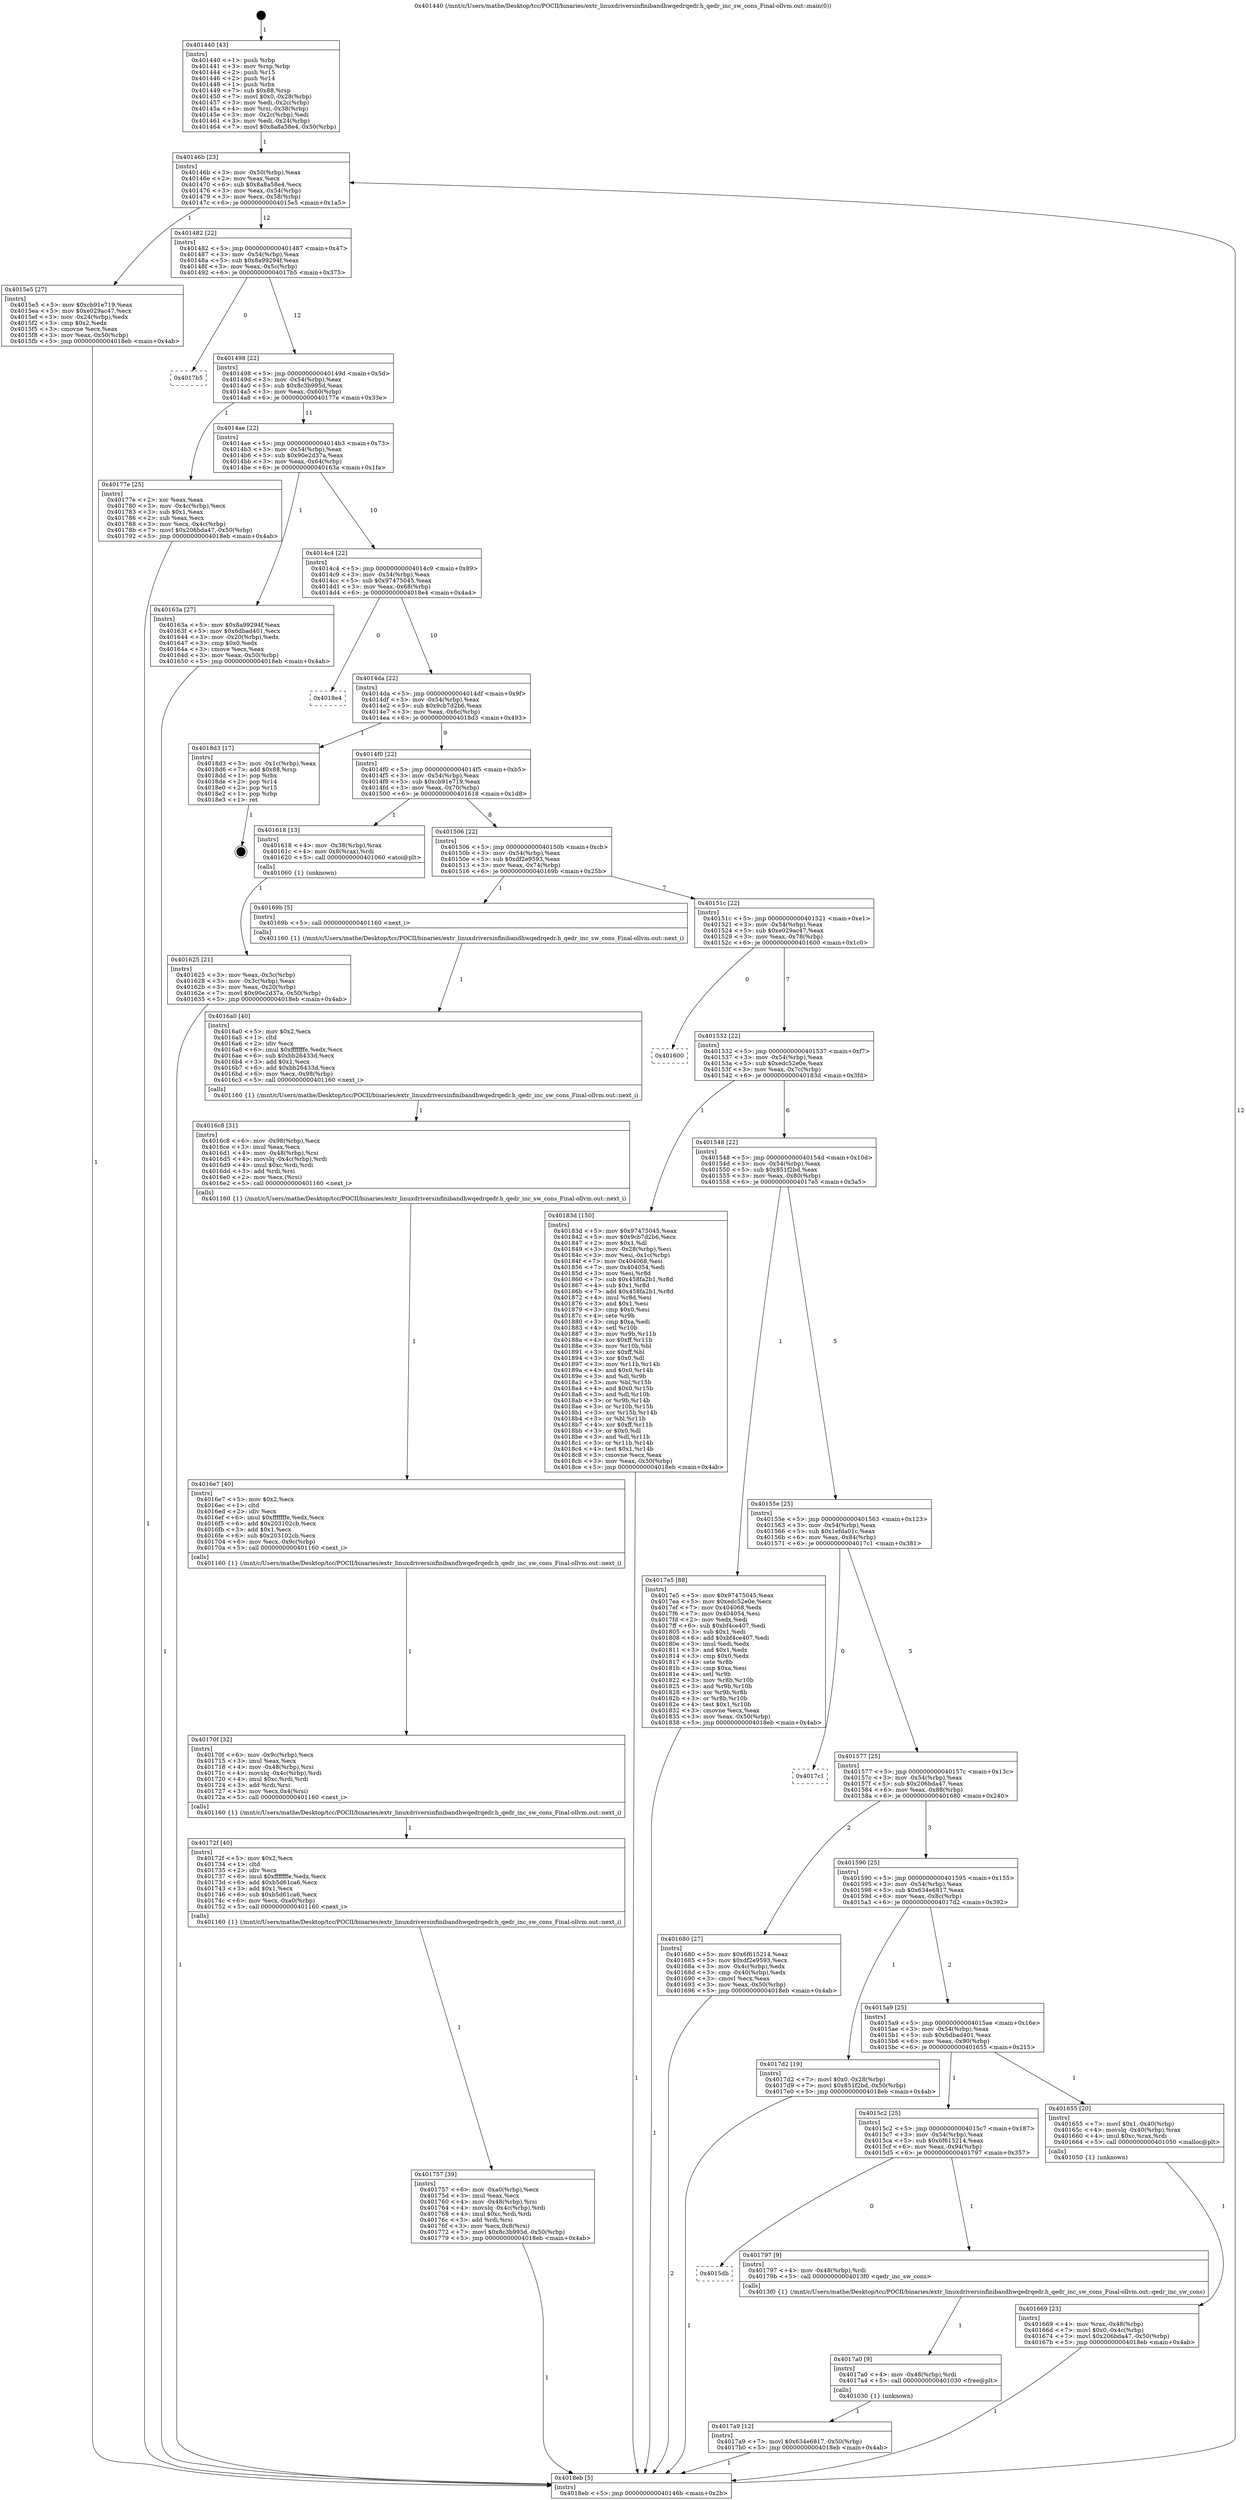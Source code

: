digraph "0x401440" {
  label = "0x401440 (/mnt/c/Users/mathe/Desktop/tcc/POCII/binaries/extr_linuxdriversinfinibandhwqedrqedr.h_qedr_inc_sw_cons_Final-ollvm.out::main(0))"
  labelloc = "t"
  node[shape=record]

  Entry [label="",width=0.3,height=0.3,shape=circle,fillcolor=black,style=filled]
  "0x40146b" [label="{
     0x40146b [23]\l
     | [instrs]\l
     &nbsp;&nbsp;0x40146b \<+3\>: mov -0x50(%rbp),%eax\l
     &nbsp;&nbsp;0x40146e \<+2\>: mov %eax,%ecx\l
     &nbsp;&nbsp;0x401470 \<+6\>: sub $0x8a8a58e4,%ecx\l
     &nbsp;&nbsp;0x401476 \<+3\>: mov %eax,-0x54(%rbp)\l
     &nbsp;&nbsp;0x401479 \<+3\>: mov %ecx,-0x58(%rbp)\l
     &nbsp;&nbsp;0x40147c \<+6\>: je 00000000004015e5 \<main+0x1a5\>\l
  }"]
  "0x4015e5" [label="{
     0x4015e5 [27]\l
     | [instrs]\l
     &nbsp;&nbsp;0x4015e5 \<+5\>: mov $0xcb91e719,%eax\l
     &nbsp;&nbsp;0x4015ea \<+5\>: mov $0xe029ac47,%ecx\l
     &nbsp;&nbsp;0x4015ef \<+3\>: mov -0x24(%rbp),%edx\l
     &nbsp;&nbsp;0x4015f2 \<+3\>: cmp $0x2,%edx\l
     &nbsp;&nbsp;0x4015f5 \<+3\>: cmovne %ecx,%eax\l
     &nbsp;&nbsp;0x4015f8 \<+3\>: mov %eax,-0x50(%rbp)\l
     &nbsp;&nbsp;0x4015fb \<+5\>: jmp 00000000004018eb \<main+0x4ab\>\l
  }"]
  "0x401482" [label="{
     0x401482 [22]\l
     | [instrs]\l
     &nbsp;&nbsp;0x401482 \<+5\>: jmp 0000000000401487 \<main+0x47\>\l
     &nbsp;&nbsp;0x401487 \<+3\>: mov -0x54(%rbp),%eax\l
     &nbsp;&nbsp;0x40148a \<+5\>: sub $0x8a99294f,%eax\l
     &nbsp;&nbsp;0x40148f \<+3\>: mov %eax,-0x5c(%rbp)\l
     &nbsp;&nbsp;0x401492 \<+6\>: je 00000000004017b5 \<main+0x375\>\l
  }"]
  "0x4018eb" [label="{
     0x4018eb [5]\l
     | [instrs]\l
     &nbsp;&nbsp;0x4018eb \<+5\>: jmp 000000000040146b \<main+0x2b\>\l
  }"]
  "0x401440" [label="{
     0x401440 [43]\l
     | [instrs]\l
     &nbsp;&nbsp;0x401440 \<+1\>: push %rbp\l
     &nbsp;&nbsp;0x401441 \<+3\>: mov %rsp,%rbp\l
     &nbsp;&nbsp;0x401444 \<+2\>: push %r15\l
     &nbsp;&nbsp;0x401446 \<+2\>: push %r14\l
     &nbsp;&nbsp;0x401448 \<+1\>: push %rbx\l
     &nbsp;&nbsp;0x401449 \<+7\>: sub $0x88,%rsp\l
     &nbsp;&nbsp;0x401450 \<+7\>: movl $0x0,-0x28(%rbp)\l
     &nbsp;&nbsp;0x401457 \<+3\>: mov %edi,-0x2c(%rbp)\l
     &nbsp;&nbsp;0x40145a \<+4\>: mov %rsi,-0x38(%rbp)\l
     &nbsp;&nbsp;0x40145e \<+3\>: mov -0x2c(%rbp),%edi\l
     &nbsp;&nbsp;0x401461 \<+3\>: mov %edi,-0x24(%rbp)\l
     &nbsp;&nbsp;0x401464 \<+7\>: movl $0x8a8a58e4,-0x50(%rbp)\l
  }"]
  Exit [label="",width=0.3,height=0.3,shape=circle,fillcolor=black,style=filled,peripheries=2]
  "0x4017b5" [label="{
     0x4017b5\l
  }", style=dashed]
  "0x401498" [label="{
     0x401498 [22]\l
     | [instrs]\l
     &nbsp;&nbsp;0x401498 \<+5\>: jmp 000000000040149d \<main+0x5d\>\l
     &nbsp;&nbsp;0x40149d \<+3\>: mov -0x54(%rbp),%eax\l
     &nbsp;&nbsp;0x4014a0 \<+5\>: sub $0x8c3b995d,%eax\l
     &nbsp;&nbsp;0x4014a5 \<+3\>: mov %eax,-0x60(%rbp)\l
     &nbsp;&nbsp;0x4014a8 \<+6\>: je 000000000040177e \<main+0x33e\>\l
  }"]
  "0x4017a9" [label="{
     0x4017a9 [12]\l
     | [instrs]\l
     &nbsp;&nbsp;0x4017a9 \<+7\>: movl $0x634e6817,-0x50(%rbp)\l
     &nbsp;&nbsp;0x4017b0 \<+5\>: jmp 00000000004018eb \<main+0x4ab\>\l
  }"]
  "0x40177e" [label="{
     0x40177e [25]\l
     | [instrs]\l
     &nbsp;&nbsp;0x40177e \<+2\>: xor %eax,%eax\l
     &nbsp;&nbsp;0x401780 \<+3\>: mov -0x4c(%rbp),%ecx\l
     &nbsp;&nbsp;0x401783 \<+3\>: sub $0x1,%eax\l
     &nbsp;&nbsp;0x401786 \<+2\>: sub %eax,%ecx\l
     &nbsp;&nbsp;0x401788 \<+3\>: mov %ecx,-0x4c(%rbp)\l
     &nbsp;&nbsp;0x40178b \<+7\>: movl $0x206bda47,-0x50(%rbp)\l
     &nbsp;&nbsp;0x401792 \<+5\>: jmp 00000000004018eb \<main+0x4ab\>\l
  }"]
  "0x4014ae" [label="{
     0x4014ae [22]\l
     | [instrs]\l
     &nbsp;&nbsp;0x4014ae \<+5\>: jmp 00000000004014b3 \<main+0x73\>\l
     &nbsp;&nbsp;0x4014b3 \<+3\>: mov -0x54(%rbp),%eax\l
     &nbsp;&nbsp;0x4014b6 \<+5\>: sub $0x90e2d37a,%eax\l
     &nbsp;&nbsp;0x4014bb \<+3\>: mov %eax,-0x64(%rbp)\l
     &nbsp;&nbsp;0x4014be \<+6\>: je 000000000040163a \<main+0x1fa\>\l
  }"]
  "0x4017a0" [label="{
     0x4017a0 [9]\l
     | [instrs]\l
     &nbsp;&nbsp;0x4017a0 \<+4\>: mov -0x48(%rbp),%rdi\l
     &nbsp;&nbsp;0x4017a4 \<+5\>: call 0000000000401030 \<free@plt\>\l
     | [calls]\l
     &nbsp;&nbsp;0x401030 \{1\} (unknown)\l
  }"]
  "0x40163a" [label="{
     0x40163a [27]\l
     | [instrs]\l
     &nbsp;&nbsp;0x40163a \<+5\>: mov $0x8a99294f,%eax\l
     &nbsp;&nbsp;0x40163f \<+5\>: mov $0x6dbad401,%ecx\l
     &nbsp;&nbsp;0x401644 \<+3\>: mov -0x20(%rbp),%edx\l
     &nbsp;&nbsp;0x401647 \<+3\>: cmp $0x0,%edx\l
     &nbsp;&nbsp;0x40164a \<+3\>: cmove %ecx,%eax\l
     &nbsp;&nbsp;0x40164d \<+3\>: mov %eax,-0x50(%rbp)\l
     &nbsp;&nbsp;0x401650 \<+5\>: jmp 00000000004018eb \<main+0x4ab\>\l
  }"]
  "0x4014c4" [label="{
     0x4014c4 [22]\l
     | [instrs]\l
     &nbsp;&nbsp;0x4014c4 \<+5\>: jmp 00000000004014c9 \<main+0x89\>\l
     &nbsp;&nbsp;0x4014c9 \<+3\>: mov -0x54(%rbp),%eax\l
     &nbsp;&nbsp;0x4014cc \<+5\>: sub $0x97475045,%eax\l
     &nbsp;&nbsp;0x4014d1 \<+3\>: mov %eax,-0x68(%rbp)\l
     &nbsp;&nbsp;0x4014d4 \<+6\>: je 00000000004018e4 \<main+0x4a4\>\l
  }"]
  "0x4015db" [label="{
     0x4015db\l
  }", style=dashed]
  "0x4018e4" [label="{
     0x4018e4\l
  }", style=dashed]
  "0x4014da" [label="{
     0x4014da [22]\l
     | [instrs]\l
     &nbsp;&nbsp;0x4014da \<+5\>: jmp 00000000004014df \<main+0x9f\>\l
     &nbsp;&nbsp;0x4014df \<+3\>: mov -0x54(%rbp),%eax\l
     &nbsp;&nbsp;0x4014e2 \<+5\>: sub $0x9cb7d2b6,%eax\l
     &nbsp;&nbsp;0x4014e7 \<+3\>: mov %eax,-0x6c(%rbp)\l
     &nbsp;&nbsp;0x4014ea \<+6\>: je 00000000004018d3 \<main+0x493\>\l
  }"]
  "0x401797" [label="{
     0x401797 [9]\l
     | [instrs]\l
     &nbsp;&nbsp;0x401797 \<+4\>: mov -0x48(%rbp),%rdi\l
     &nbsp;&nbsp;0x40179b \<+5\>: call 00000000004013f0 \<qedr_inc_sw_cons\>\l
     | [calls]\l
     &nbsp;&nbsp;0x4013f0 \{1\} (/mnt/c/Users/mathe/Desktop/tcc/POCII/binaries/extr_linuxdriversinfinibandhwqedrqedr.h_qedr_inc_sw_cons_Final-ollvm.out::qedr_inc_sw_cons)\l
  }"]
  "0x4018d3" [label="{
     0x4018d3 [17]\l
     | [instrs]\l
     &nbsp;&nbsp;0x4018d3 \<+3\>: mov -0x1c(%rbp),%eax\l
     &nbsp;&nbsp;0x4018d6 \<+7\>: add $0x88,%rsp\l
     &nbsp;&nbsp;0x4018dd \<+1\>: pop %rbx\l
     &nbsp;&nbsp;0x4018de \<+2\>: pop %r14\l
     &nbsp;&nbsp;0x4018e0 \<+2\>: pop %r15\l
     &nbsp;&nbsp;0x4018e2 \<+1\>: pop %rbp\l
     &nbsp;&nbsp;0x4018e3 \<+1\>: ret\l
  }"]
  "0x4014f0" [label="{
     0x4014f0 [22]\l
     | [instrs]\l
     &nbsp;&nbsp;0x4014f0 \<+5\>: jmp 00000000004014f5 \<main+0xb5\>\l
     &nbsp;&nbsp;0x4014f5 \<+3\>: mov -0x54(%rbp),%eax\l
     &nbsp;&nbsp;0x4014f8 \<+5\>: sub $0xcb91e719,%eax\l
     &nbsp;&nbsp;0x4014fd \<+3\>: mov %eax,-0x70(%rbp)\l
     &nbsp;&nbsp;0x401500 \<+6\>: je 0000000000401618 \<main+0x1d8\>\l
  }"]
  "0x401757" [label="{
     0x401757 [39]\l
     | [instrs]\l
     &nbsp;&nbsp;0x401757 \<+6\>: mov -0xa0(%rbp),%ecx\l
     &nbsp;&nbsp;0x40175d \<+3\>: imul %eax,%ecx\l
     &nbsp;&nbsp;0x401760 \<+4\>: mov -0x48(%rbp),%rsi\l
     &nbsp;&nbsp;0x401764 \<+4\>: movslq -0x4c(%rbp),%rdi\l
     &nbsp;&nbsp;0x401768 \<+4\>: imul $0xc,%rdi,%rdi\l
     &nbsp;&nbsp;0x40176c \<+3\>: add %rdi,%rsi\l
     &nbsp;&nbsp;0x40176f \<+3\>: mov %ecx,0x8(%rsi)\l
     &nbsp;&nbsp;0x401772 \<+7\>: movl $0x8c3b995d,-0x50(%rbp)\l
     &nbsp;&nbsp;0x401779 \<+5\>: jmp 00000000004018eb \<main+0x4ab\>\l
  }"]
  "0x401618" [label="{
     0x401618 [13]\l
     | [instrs]\l
     &nbsp;&nbsp;0x401618 \<+4\>: mov -0x38(%rbp),%rax\l
     &nbsp;&nbsp;0x40161c \<+4\>: mov 0x8(%rax),%rdi\l
     &nbsp;&nbsp;0x401620 \<+5\>: call 0000000000401060 \<atoi@plt\>\l
     | [calls]\l
     &nbsp;&nbsp;0x401060 \{1\} (unknown)\l
  }"]
  "0x401506" [label="{
     0x401506 [22]\l
     | [instrs]\l
     &nbsp;&nbsp;0x401506 \<+5\>: jmp 000000000040150b \<main+0xcb\>\l
     &nbsp;&nbsp;0x40150b \<+3\>: mov -0x54(%rbp),%eax\l
     &nbsp;&nbsp;0x40150e \<+5\>: sub $0xdf2e9593,%eax\l
     &nbsp;&nbsp;0x401513 \<+3\>: mov %eax,-0x74(%rbp)\l
     &nbsp;&nbsp;0x401516 \<+6\>: je 000000000040169b \<main+0x25b\>\l
  }"]
  "0x401625" [label="{
     0x401625 [21]\l
     | [instrs]\l
     &nbsp;&nbsp;0x401625 \<+3\>: mov %eax,-0x3c(%rbp)\l
     &nbsp;&nbsp;0x401628 \<+3\>: mov -0x3c(%rbp),%eax\l
     &nbsp;&nbsp;0x40162b \<+3\>: mov %eax,-0x20(%rbp)\l
     &nbsp;&nbsp;0x40162e \<+7\>: movl $0x90e2d37a,-0x50(%rbp)\l
     &nbsp;&nbsp;0x401635 \<+5\>: jmp 00000000004018eb \<main+0x4ab\>\l
  }"]
  "0x40172f" [label="{
     0x40172f [40]\l
     | [instrs]\l
     &nbsp;&nbsp;0x40172f \<+5\>: mov $0x2,%ecx\l
     &nbsp;&nbsp;0x401734 \<+1\>: cltd\l
     &nbsp;&nbsp;0x401735 \<+2\>: idiv %ecx\l
     &nbsp;&nbsp;0x401737 \<+6\>: imul $0xfffffffe,%edx,%ecx\l
     &nbsp;&nbsp;0x40173d \<+6\>: add $0xb5d61ca6,%ecx\l
     &nbsp;&nbsp;0x401743 \<+3\>: add $0x1,%ecx\l
     &nbsp;&nbsp;0x401746 \<+6\>: sub $0xb5d61ca6,%ecx\l
     &nbsp;&nbsp;0x40174c \<+6\>: mov %ecx,-0xa0(%rbp)\l
     &nbsp;&nbsp;0x401752 \<+5\>: call 0000000000401160 \<next_i\>\l
     | [calls]\l
     &nbsp;&nbsp;0x401160 \{1\} (/mnt/c/Users/mathe/Desktop/tcc/POCII/binaries/extr_linuxdriversinfinibandhwqedrqedr.h_qedr_inc_sw_cons_Final-ollvm.out::next_i)\l
  }"]
  "0x40169b" [label="{
     0x40169b [5]\l
     | [instrs]\l
     &nbsp;&nbsp;0x40169b \<+5\>: call 0000000000401160 \<next_i\>\l
     | [calls]\l
     &nbsp;&nbsp;0x401160 \{1\} (/mnt/c/Users/mathe/Desktop/tcc/POCII/binaries/extr_linuxdriversinfinibandhwqedrqedr.h_qedr_inc_sw_cons_Final-ollvm.out::next_i)\l
  }"]
  "0x40151c" [label="{
     0x40151c [22]\l
     | [instrs]\l
     &nbsp;&nbsp;0x40151c \<+5\>: jmp 0000000000401521 \<main+0xe1\>\l
     &nbsp;&nbsp;0x401521 \<+3\>: mov -0x54(%rbp),%eax\l
     &nbsp;&nbsp;0x401524 \<+5\>: sub $0xe029ac47,%eax\l
     &nbsp;&nbsp;0x401529 \<+3\>: mov %eax,-0x78(%rbp)\l
     &nbsp;&nbsp;0x40152c \<+6\>: je 0000000000401600 \<main+0x1c0\>\l
  }"]
  "0x40170f" [label="{
     0x40170f [32]\l
     | [instrs]\l
     &nbsp;&nbsp;0x40170f \<+6\>: mov -0x9c(%rbp),%ecx\l
     &nbsp;&nbsp;0x401715 \<+3\>: imul %eax,%ecx\l
     &nbsp;&nbsp;0x401718 \<+4\>: mov -0x48(%rbp),%rsi\l
     &nbsp;&nbsp;0x40171c \<+4\>: movslq -0x4c(%rbp),%rdi\l
     &nbsp;&nbsp;0x401720 \<+4\>: imul $0xc,%rdi,%rdi\l
     &nbsp;&nbsp;0x401724 \<+3\>: add %rdi,%rsi\l
     &nbsp;&nbsp;0x401727 \<+3\>: mov %ecx,0x4(%rsi)\l
     &nbsp;&nbsp;0x40172a \<+5\>: call 0000000000401160 \<next_i\>\l
     | [calls]\l
     &nbsp;&nbsp;0x401160 \{1\} (/mnt/c/Users/mathe/Desktop/tcc/POCII/binaries/extr_linuxdriversinfinibandhwqedrqedr.h_qedr_inc_sw_cons_Final-ollvm.out::next_i)\l
  }"]
  "0x401600" [label="{
     0x401600\l
  }", style=dashed]
  "0x401532" [label="{
     0x401532 [22]\l
     | [instrs]\l
     &nbsp;&nbsp;0x401532 \<+5\>: jmp 0000000000401537 \<main+0xf7\>\l
     &nbsp;&nbsp;0x401537 \<+3\>: mov -0x54(%rbp),%eax\l
     &nbsp;&nbsp;0x40153a \<+5\>: sub $0xedc52e0e,%eax\l
     &nbsp;&nbsp;0x40153f \<+3\>: mov %eax,-0x7c(%rbp)\l
     &nbsp;&nbsp;0x401542 \<+6\>: je 000000000040183d \<main+0x3fd\>\l
  }"]
  "0x4016e7" [label="{
     0x4016e7 [40]\l
     | [instrs]\l
     &nbsp;&nbsp;0x4016e7 \<+5\>: mov $0x2,%ecx\l
     &nbsp;&nbsp;0x4016ec \<+1\>: cltd\l
     &nbsp;&nbsp;0x4016ed \<+2\>: idiv %ecx\l
     &nbsp;&nbsp;0x4016ef \<+6\>: imul $0xfffffffe,%edx,%ecx\l
     &nbsp;&nbsp;0x4016f5 \<+6\>: add $0x203102cb,%ecx\l
     &nbsp;&nbsp;0x4016fb \<+3\>: add $0x1,%ecx\l
     &nbsp;&nbsp;0x4016fe \<+6\>: sub $0x203102cb,%ecx\l
     &nbsp;&nbsp;0x401704 \<+6\>: mov %ecx,-0x9c(%rbp)\l
     &nbsp;&nbsp;0x40170a \<+5\>: call 0000000000401160 \<next_i\>\l
     | [calls]\l
     &nbsp;&nbsp;0x401160 \{1\} (/mnt/c/Users/mathe/Desktop/tcc/POCII/binaries/extr_linuxdriversinfinibandhwqedrqedr.h_qedr_inc_sw_cons_Final-ollvm.out::next_i)\l
  }"]
  "0x40183d" [label="{
     0x40183d [150]\l
     | [instrs]\l
     &nbsp;&nbsp;0x40183d \<+5\>: mov $0x97475045,%eax\l
     &nbsp;&nbsp;0x401842 \<+5\>: mov $0x9cb7d2b6,%ecx\l
     &nbsp;&nbsp;0x401847 \<+2\>: mov $0x1,%dl\l
     &nbsp;&nbsp;0x401849 \<+3\>: mov -0x28(%rbp),%esi\l
     &nbsp;&nbsp;0x40184c \<+3\>: mov %esi,-0x1c(%rbp)\l
     &nbsp;&nbsp;0x40184f \<+7\>: mov 0x404068,%esi\l
     &nbsp;&nbsp;0x401856 \<+7\>: mov 0x404054,%edi\l
     &nbsp;&nbsp;0x40185d \<+3\>: mov %esi,%r8d\l
     &nbsp;&nbsp;0x401860 \<+7\>: sub $0x458fa2b1,%r8d\l
     &nbsp;&nbsp;0x401867 \<+4\>: sub $0x1,%r8d\l
     &nbsp;&nbsp;0x40186b \<+7\>: add $0x458fa2b1,%r8d\l
     &nbsp;&nbsp;0x401872 \<+4\>: imul %r8d,%esi\l
     &nbsp;&nbsp;0x401876 \<+3\>: and $0x1,%esi\l
     &nbsp;&nbsp;0x401879 \<+3\>: cmp $0x0,%esi\l
     &nbsp;&nbsp;0x40187c \<+4\>: sete %r9b\l
     &nbsp;&nbsp;0x401880 \<+3\>: cmp $0xa,%edi\l
     &nbsp;&nbsp;0x401883 \<+4\>: setl %r10b\l
     &nbsp;&nbsp;0x401887 \<+3\>: mov %r9b,%r11b\l
     &nbsp;&nbsp;0x40188a \<+4\>: xor $0xff,%r11b\l
     &nbsp;&nbsp;0x40188e \<+3\>: mov %r10b,%bl\l
     &nbsp;&nbsp;0x401891 \<+3\>: xor $0xff,%bl\l
     &nbsp;&nbsp;0x401894 \<+3\>: xor $0x0,%dl\l
     &nbsp;&nbsp;0x401897 \<+3\>: mov %r11b,%r14b\l
     &nbsp;&nbsp;0x40189a \<+4\>: and $0x0,%r14b\l
     &nbsp;&nbsp;0x40189e \<+3\>: and %dl,%r9b\l
     &nbsp;&nbsp;0x4018a1 \<+3\>: mov %bl,%r15b\l
     &nbsp;&nbsp;0x4018a4 \<+4\>: and $0x0,%r15b\l
     &nbsp;&nbsp;0x4018a8 \<+3\>: and %dl,%r10b\l
     &nbsp;&nbsp;0x4018ab \<+3\>: or %r9b,%r14b\l
     &nbsp;&nbsp;0x4018ae \<+3\>: or %r10b,%r15b\l
     &nbsp;&nbsp;0x4018b1 \<+3\>: xor %r15b,%r14b\l
     &nbsp;&nbsp;0x4018b4 \<+3\>: or %bl,%r11b\l
     &nbsp;&nbsp;0x4018b7 \<+4\>: xor $0xff,%r11b\l
     &nbsp;&nbsp;0x4018bb \<+3\>: or $0x0,%dl\l
     &nbsp;&nbsp;0x4018be \<+3\>: and %dl,%r11b\l
     &nbsp;&nbsp;0x4018c1 \<+3\>: or %r11b,%r14b\l
     &nbsp;&nbsp;0x4018c4 \<+4\>: test $0x1,%r14b\l
     &nbsp;&nbsp;0x4018c8 \<+3\>: cmovne %ecx,%eax\l
     &nbsp;&nbsp;0x4018cb \<+3\>: mov %eax,-0x50(%rbp)\l
     &nbsp;&nbsp;0x4018ce \<+5\>: jmp 00000000004018eb \<main+0x4ab\>\l
  }"]
  "0x401548" [label="{
     0x401548 [22]\l
     | [instrs]\l
     &nbsp;&nbsp;0x401548 \<+5\>: jmp 000000000040154d \<main+0x10d\>\l
     &nbsp;&nbsp;0x40154d \<+3\>: mov -0x54(%rbp),%eax\l
     &nbsp;&nbsp;0x401550 \<+5\>: sub $0x851f2bd,%eax\l
     &nbsp;&nbsp;0x401555 \<+3\>: mov %eax,-0x80(%rbp)\l
     &nbsp;&nbsp;0x401558 \<+6\>: je 00000000004017e5 \<main+0x3a5\>\l
  }"]
  "0x4016c8" [label="{
     0x4016c8 [31]\l
     | [instrs]\l
     &nbsp;&nbsp;0x4016c8 \<+6\>: mov -0x98(%rbp),%ecx\l
     &nbsp;&nbsp;0x4016ce \<+3\>: imul %eax,%ecx\l
     &nbsp;&nbsp;0x4016d1 \<+4\>: mov -0x48(%rbp),%rsi\l
     &nbsp;&nbsp;0x4016d5 \<+4\>: movslq -0x4c(%rbp),%rdi\l
     &nbsp;&nbsp;0x4016d9 \<+4\>: imul $0xc,%rdi,%rdi\l
     &nbsp;&nbsp;0x4016dd \<+3\>: add %rdi,%rsi\l
     &nbsp;&nbsp;0x4016e0 \<+2\>: mov %ecx,(%rsi)\l
     &nbsp;&nbsp;0x4016e2 \<+5\>: call 0000000000401160 \<next_i\>\l
     | [calls]\l
     &nbsp;&nbsp;0x401160 \{1\} (/mnt/c/Users/mathe/Desktop/tcc/POCII/binaries/extr_linuxdriversinfinibandhwqedrqedr.h_qedr_inc_sw_cons_Final-ollvm.out::next_i)\l
  }"]
  "0x4017e5" [label="{
     0x4017e5 [88]\l
     | [instrs]\l
     &nbsp;&nbsp;0x4017e5 \<+5\>: mov $0x97475045,%eax\l
     &nbsp;&nbsp;0x4017ea \<+5\>: mov $0xedc52e0e,%ecx\l
     &nbsp;&nbsp;0x4017ef \<+7\>: mov 0x404068,%edx\l
     &nbsp;&nbsp;0x4017f6 \<+7\>: mov 0x404054,%esi\l
     &nbsp;&nbsp;0x4017fd \<+2\>: mov %edx,%edi\l
     &nbsp;&nbsp;0x4017ff \<+6\>: sub $0xbf4ce407,%edi\l
     &nbsp;&nbsp;0x401805 \<+3\>: sub $0x1,%edi\l
     &nbsp;&nbsp;0x401808 \<+6\>: add $0xbf4ce407,%edi\l
     &nbsp;&nbsp;0x40180e \<+3\>: imul %edi,%edx\l
     &nbsp;&nbsp;0x401811 \<+3\>: and $0x1,%edx\l
     &nbsp;&nbsp;0x401814 \<+3\>: cmp $0x0,%edx\l
     &nbsp;&nbsp;0x401817 \<+4\>: sete %r8b\l
     &nbsp;&nbsp;0x40181b \<+3\>: cmp $0xa,%esi\l
     &nbsp;&nbsp;0x40181e \<+4\>: setl %r9b\l
     &nbsp;&nbsp;0x401822 \<+3\>: mov %r8b,%r10b\l
     &nbsp;&nbsp;0x401825 \<+3\>: and %r9b,%r10b\l
     &nbsp;&nbsp;0x401828 \<+3\>: xor %r9b,%r8b\l
     &nbsp;&nbsp;0x40182b \<+3\>: or %r8b,%r10b\l
     &nbsp;&nbsp;0x40182e \<+4\>: test $0x1,%r10b\l
     &nbsp;&nbsp;0x401832 \<+3\>: cmovne %ecx,%eax\l
     &nbsp;&nbsp;0x401835 \<+3\>: mov %eax,-0x50(%rbp)\l
     &nbsp;&nbsp;0x401838 \<+5\>: jmp 00000000004018eb \<main+0x4ab\>\l
  }"]
  "0x40155e" [label="{
     0x40155e [25]\l
     | [instrs]\l
     &nbsp;&nbsp;0x40155e \<+5\>: jmp 0000000000401563 \<main+0x123\>\l
     &nbsp;&nbsp;0x401563 \<+3\>: mov -0x54(%rbp),%eax\l
     &nbsp;&nbsp;0x401566 \<+5\>: sub $0x1efda01c,%eax\l
     &nbsp;&nbsp;0x40156b \<+6\>: mov %eax,-0x84(%rbp)\l
     &nbsp;&nbsp;0x401571 \<+6\>: je 00000000004017c1 \<main+0x381\>\l
  }"]
  "0x4016a0" [label="{
     0x4016a0 [40]\l
     | [instrs]\l
     &nbsp;&nbsp;0x4016a0 \<+5\>: mov $0x2,%ecx\l
     &nbsp;&nbsp;0x4016a5 \<+1\>: cltd\l
     &nbsp;&nbsp;0x4016a6 \<+2\>: idiv %ecx\l
     &nbsp;&nbsp;0x4016a8 \<+6\>: imul $0xfffffffe,%edx,%ecx\l
     &nbsp;&nbsp;0x4016ae \<+6\>: sub $0xbb26433d,%ecx\l
     &nbsp;&nbsp;0x4016b4 \<+3\>: add $0x1,%ecx\l
     &nbsp;&nbsp;0x4016b7 \<+6\>: add $0xbb26433d,%ecx\l
     &nbsp;&nbsp;0x4016bd \<+6\>: mov %ecx,-0x98(%rbp)\l
     &nbsp;&nbsp;0x4016c3 \<+5\>: call 0000000000401160 \<next_i\>\l
     | [calls]\l
     &nbsp;&nbsp;0x401160 \{1\} (/mnt/c/Users/mathe/Desktop/tcc/POCII/binaries/extr_linuxdriversinfinibandhwqedrqedr.h_qedr_inc_sw_cons_Final-ollvm.out::next_i)\l
  }"]
  "0x4017c1" [label="{
     0x4017c1\l
  }", style=dashed]
  "0x401577" [label="{
     0x401577 [25]\l
     | [instrs]\l
     &nbsp;&nbsp;0x401577 \<+5\>: jmp 000000000040157c \<main+0x13c\>\l
     &nbsp;&nbsp;0x40157c \<+3\>: mov -0x54(%rbp),%eax\l
     &nbsp;&nbsp;0x40157f \<+5\>: sub $0x206bda47,%eax\l
     &nbsp;&nbsp;0x401584 \<+6\>: mov %eax,-0x88(%rbp)\l
     &nbsp;&nbsp;0x40158a \<+6\>: je 0000000000401680 \<main+0x240\>\l
  }"]
  "0x401669" [label="{
     0x401669 [23]\l
     | [instrs]\l
     &nbsp;&nbsp;0x401669 \<+4\>: mov %rax,-0x48(%rbp)\l
     &nbsp;&nbsp;0x40166d \<+7\>: movl $0x0,-0x4c(%rbp)\l
     &nbsp;&nbsp;0x401674 \<+7\>: movl $0x206bda47,-0x50(%rbp)\l
     &nbsp;&nbsp;0x40167b \<+5\>: jmp 00000000004018eb \<main+0x4ab\>\l
  }"]
  "0x401680" [label="{
     0x401680 [27]\l
     | [instrs]\l
     &nbsp;&nbsp;0x401680 \<+5\>: mov $0x6f615214,%eax\l
     &nbsp;&nbsp;0x401685 \<+5\>: mov $0xdf2e9593,%ecx\l
     &nbsp;&nbsp;0x40168a \<+3\>: mov -0x4c(%rbp),%edx\l
     &nbsp;&nbsp;0x40168d \<+3\>: cmp -0x40(%rbp),%edx\l
     &nbsp;&nbsp;0x401690 \<+3\>: cmovl %ecx,%eax\l
     &nbsp;&nbsp;0x401693 \<+3\>: mov %eax,-0x50(%rbp)\l
     &nbsp;&nbsp;0x401696 \<+5\>: jmp 00000000004018eb \<main+0x4ab\>\l
  }"]
  "0x401590" [label="{
     0x401590 [25]\l
     | [instrs]\l
     &nbsp;&nbsp;0x401590 \<+5\>: jmp 0000000000401595 \<main+0x155\>\l
     &nbsp;&nbsp;0x401595 \<+3\>: mov -0x54(%rbp),%eax\l
     &nbsp;&nbsp;0x401598 \<+5\>: sub $0x634e6817,%eax\l
     &nbsp;&nbsp;0x40159d \<+6\>: mov %eax,-0x8c(%rbp)\l
     &nbsp;&nbsp;0x4015a3 \<+6\>: je 00000000004017d2 \<main+0x392\>\l
  }"]
  "0x4015c2" [label="{
     0x4015c2 [25]\l
     | [instrs]\l
     &nbsp;&nbsp;0x4015c2 \<+5\>: jmp 00000000004015c7 \<main+0x187\>\l
     &nbsp;&nbsp;0x4015c7 \<+3\>: mov -0x54(%rbp),%eax\l
     &nbsp;&nbsp;0x4015ca \<+5\>: sub $0x6f615214,%eax\l
     &nbsp;&nbsp;0x4015cf \<+6\>: mov %eax,-0x94(%rbp)\l
     &nbsp;&nbsp;0x4015d5 \<+6\>: je 0000000000401797 \<main+0x357\>\l
  }"]
  "0x4017d2" [label="{
     0x4017d2 [19]\l
     | [instrs]\l
     &nbsp;&nbsp;0x4017d2 \<+7\>: movl $0x0,-0x28(%rbp)\l
     &nbsp;&nbsp;0x4017d9 \<+7\>: movl $0x851f2bd,-0x50(%rbp)\l
     &nbsp;&nbsp;0x4017e0 \<+5\>: jmp 00000000004018eb \<main+0x4ab\>\l
  }"]
  "0x4015a9" [label="{
     0x4015a9 [25]\l
     | [instrs]\l
     &nbsp;&nbsp;0x4015a9 \<+5\>: jmp 00000000004015ae \<main+0x16e\>\l
     &nbsp;&nbsp;0x4015ae \<+3\>: mov -0x54(%rbp),%eax\l
     &nbsp;&nbsp;0x4015b1 \<+5\>: sub $0x6dbad401,%eax\l
     &nbsp;&nbsp;0x4015b6 \<+6\>: mov %eax,-0x90(%rbp)\l
     &nbsp;&nbsp;0x4015bc \<+6\>: je 0000000000401655 \<main+0x215\>\l
  }"]
  "0x401655" [label="{
     0x401655 [20]\l
     | [instrs]\l
     &nbsp;&nbsp;0x401655 \<+7\>: movl $0x1,-0x40(%rbp)\l
     &nbsp;&nbsp;0x40165c \<+4\>: movslq -0x40(%rbp),%rax\l
     &nbsp;&nbsp;0x401660 \<+4\>: imul $0xc,%rax,%rdi\l
     &nbsp;&nbsp;0x401664 \<+5\>: call 0000000000401050 \<malloc@plt\>\l
     | [calls]\l
     &nbsp;&nbsp;0x401050 \{1\} (unknown)\l
  }"]
  Entry -> "0x401440" [label=" 1"]
  "0x40146b" -> "0x4015e5" [label=" 1"]
  "0x40146b" -> "0x401482" [label=" 12"]
  "0x4015e5" -> "0x4018eb" [label=" 1"]
  "0x401440" -> "0x40146b" [label=" 1"]
  "0x4018eb" -> "0x40146b" [label=" 12"]
  "0x4018d3" -> Exit [label=" 1"]
  "0x401482" -> "0x4017b5" [label=" 0"]
  "0x401482" -> "0x401498" [label=" 12"]
  "0x40183d" -> "0x4018eb" [label=" 1"]
  "0x401498" -> "0x40177e" [label=" 1"]
  "0x401498" -> "0x4014ae" [label=" 11"]
  "0x4017e5" -> "0x4018eb" [label=" 1"]
  "0x4014ae" -> "0x40163a" [label=" 1"]
  "0x4014ae" -> "0x4014c4" [label=" 10"]
  "0x4017d2" -> "0x4018eb" [label=" 1"]
  "0x4014c4" -> "0x4018e4" [label=" 0"]
  "0x4014c4" -> "0x4014da" [label=" 10"]
  "0x4017a9" -> "0x4018eb" [label=" 1"]
  "0x4014da" -> "0x4018d3" [label=" 1"]
  "0x4014da" -> "0x4014f0" [label=" 9"]
  "0x4017a0" -> "0x4017a9" [label=" 1"]
  "0x4014f0" -> "0x401618" [label=" 1"]
  "0x4014f0" -> "0x401506" [label=" 8"]
  "0x401618" -> "0x401625" [label=" 1"]
  "0x401625" -> "0x4018eb" [label=" 1"]
  "0x40163a" -> "0x4018eb" [label=" 1"]
  "0x4015c2" -> "0x4015db" [label=" 0"]
  "0x401506" -> "0x40169b" [label=" 1"]
  "0x401506" -> "0x40151c" [label=" 7"]
  "0x4015c2" -> "0x401797" [label=" 1"]
  "0x40151c" -> "0x401600" [label=" 0"]
  "0x40151c" -> "0x401532" [label=" 7"]
  "0x401797" -> "0x4017a0" [label=" 1"]
  "0x401532" -> "0x40183d" [label=" 1"]
  "0x401532" -> "0x401548" [label=" 6"]
  "0x40177e" -> "0x4018eb" [label=" 1"]
  "0x401548" -> "0x4017e5" [label=" 1"]
  "0x401548" -> "0x40155e" [label=" 5"]
  "0x401757" -> "0x4018eb" [label=" 1"]
  "0x40155e" -> "0x4017c1" [label=" 0"]
  "0x40155e" -> "0x401577" [label=" 5"]
  "0x40172f" -> "0x401757" [label=" 1"]
  "0x401577" -> "0x401680" [label=" 2"]
  "0x401577" -> "0x401590" [label=" 3"]
  "0x40170f" -> "0x40172f" [label=" 1"]
  "0x401590" -> "0x4017d2" [label=" 1"]
  "0x401590" -> "0x4015a9" [label=" 2"]
  "0x4016e7" -> "0x40170f" [label=" 1"]
  "0x4015a9" -> "0x401655" [label=" 1"]
  "0x4015a9" -> "0x4015c2" [label=" 1"]
  "0x401655" -> "0x401669" [label=" 1"]
  "0x401669" -> "0x4018eb" [label=" 1"]
  "0x401680" -> "0x4018eb" [label=" 2"]
  "0x40169b" -> "0x4016a0" [label=" 1"]
  "0x4016a0" -> "0x4016c8" [label=" 1"]
  "0x4016c8" -> "0x4016e7" [label=" 1"]
}
